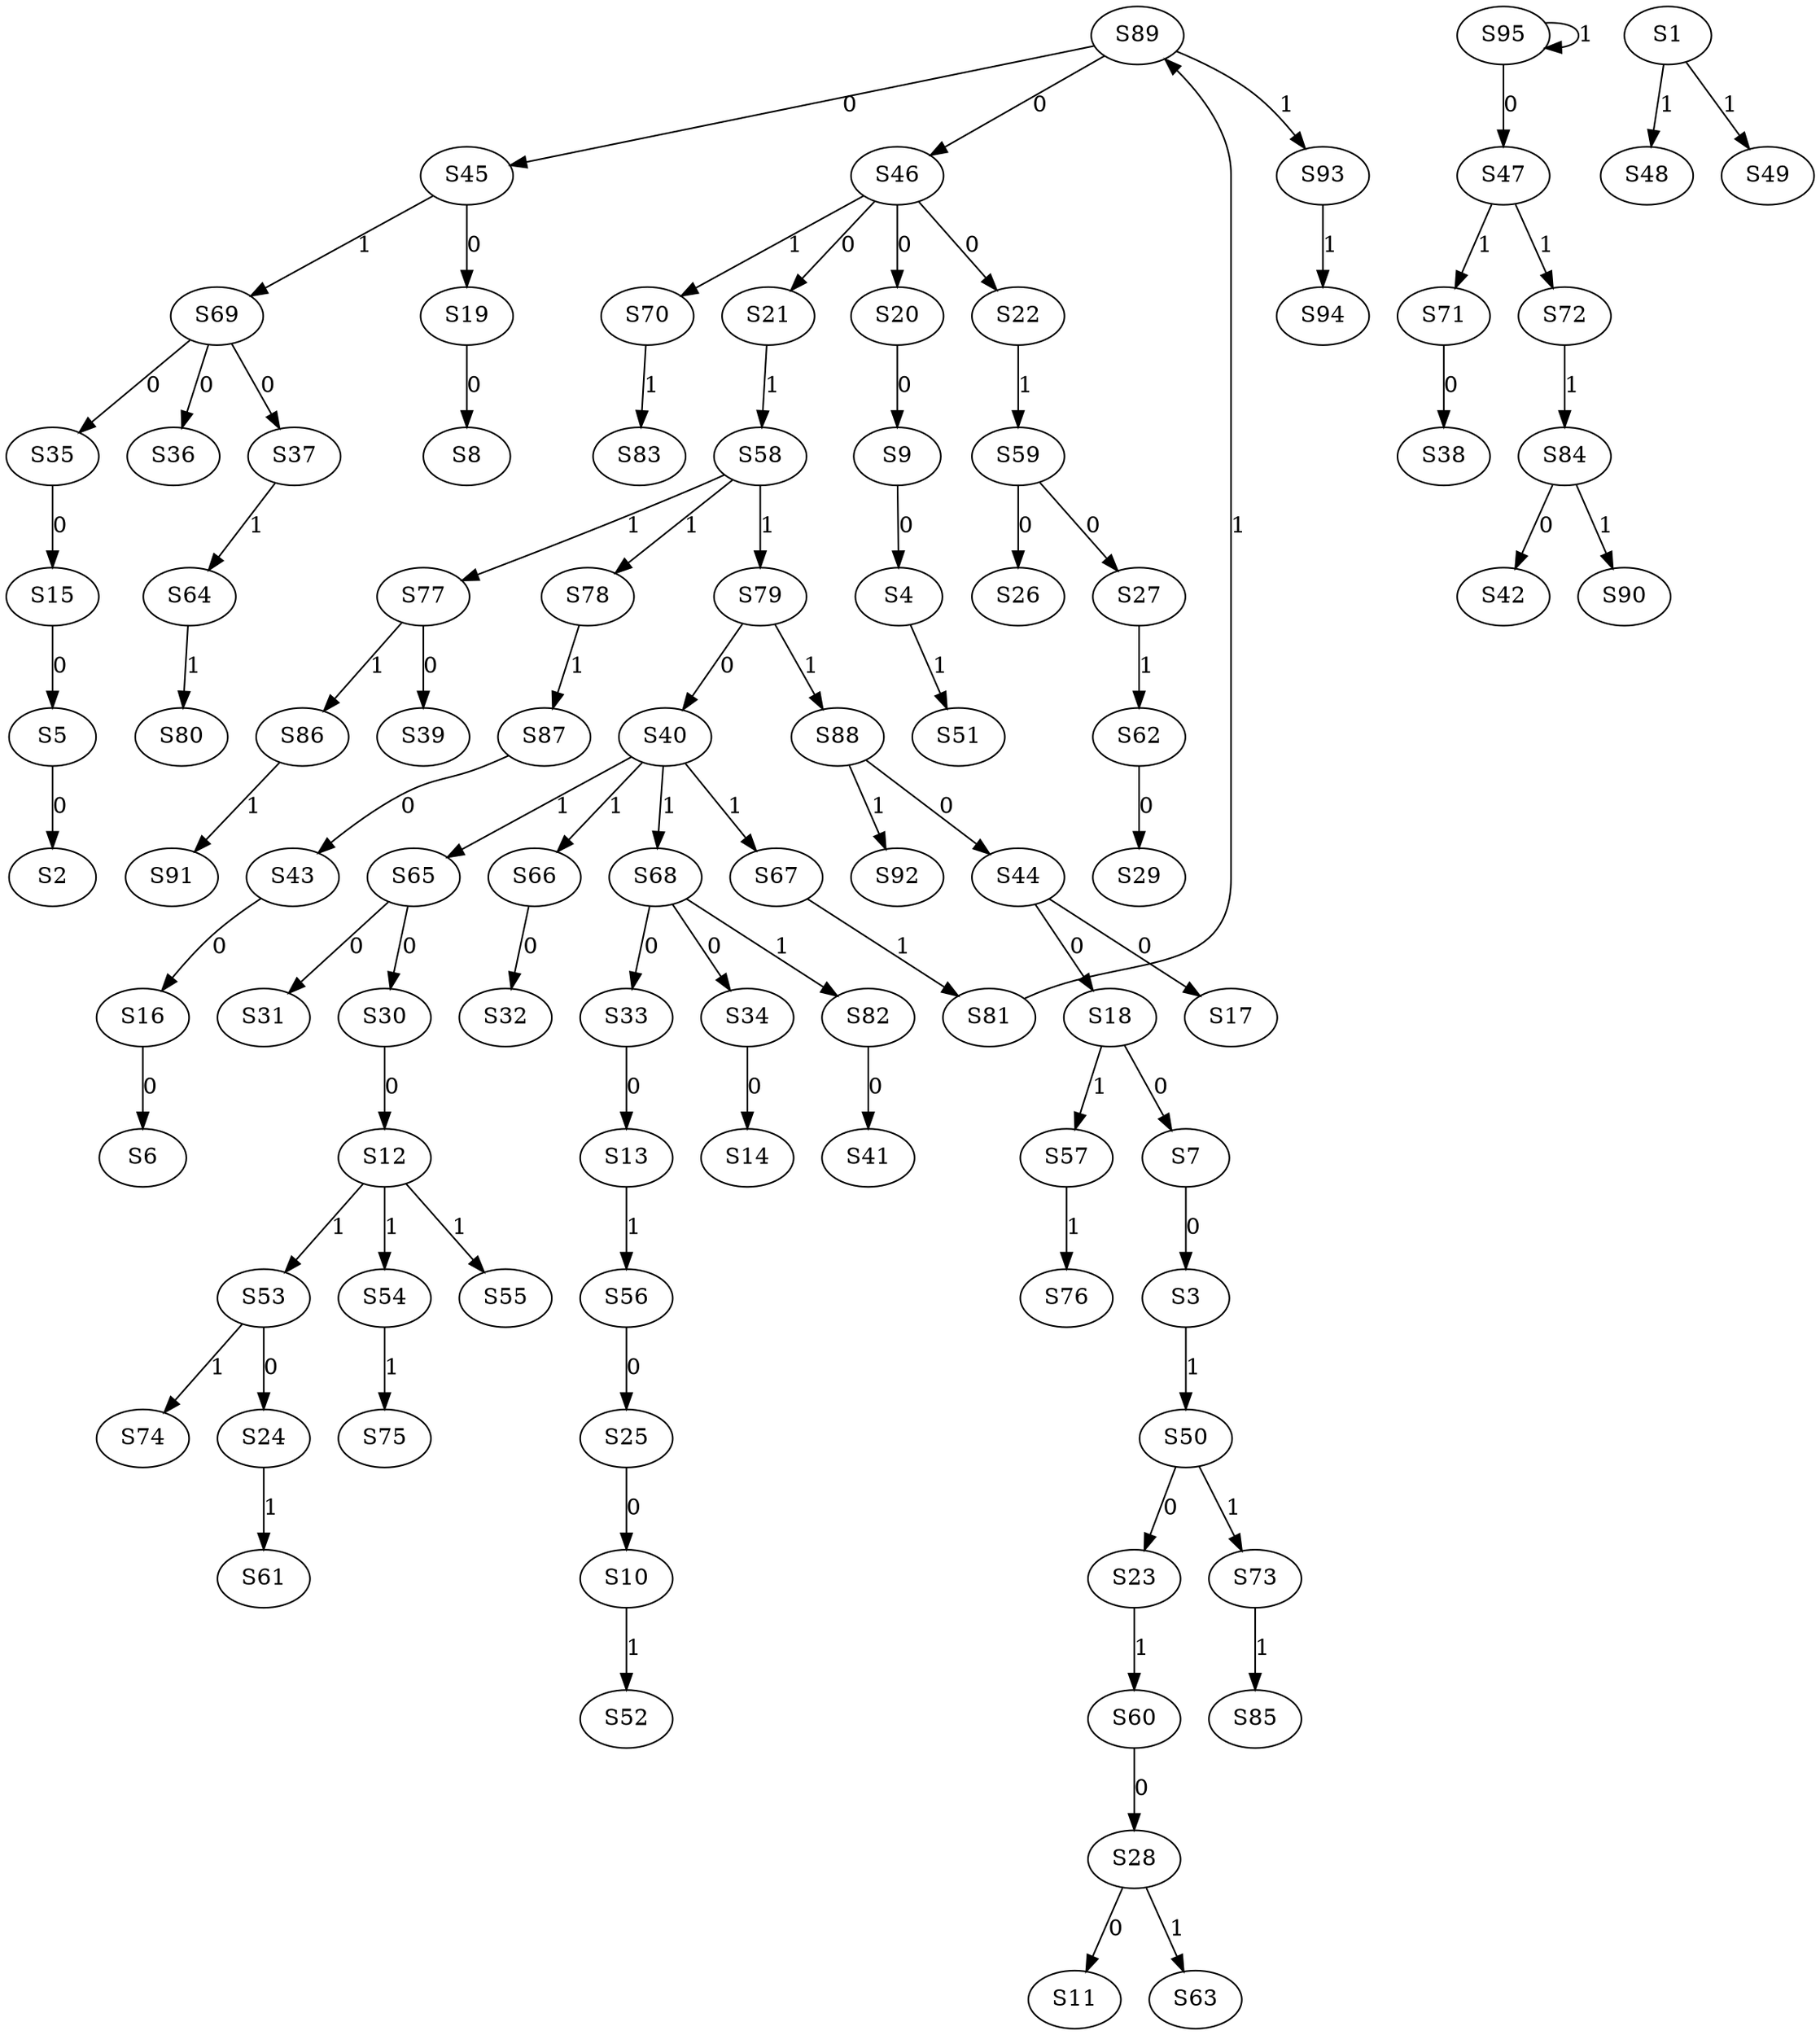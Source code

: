 strict digraph {
	S5 -> S2 [ label = 0 ];
	S7 -> S3 [ label = 0 ];
	S9 -> S4 [ label = 0 ];
	S15 -> S5 [ label = 0 ];
	S16 -> S6 [ label = 0 ];
	S18 -> S7 [ label = 0 ];
	S19 -> S8 [ label = 0 ];
	S20 -> S9 [ label = 0 ];
	S25 -> S10 [ label = 0 ];
	S28 -> S11 [ label = 0 ];
	S30 -> S12 [ label = 0 ];
	S33 -> S13 [ label = 0 ];
	S34 -> S14 [ label = 0 ];
	S35 -> S15 [ label = 0 ];
	S43 -> S16 [ label = 0 ];
	S44 -> S17 [ label = 0 ];
	S44 -> S18 [ label = 0 ];
	S45 -> S19 [ label = 0 ];
	S46 -> S20 [ label = 0 ];
	S46 -> S21 [ label = 0 ];
	S46 -> S22 [ label = 0 ];
	S50 -> S23 [ label = 0 ];
	S53 -> S24 [ label = 0 ];
	S56 -> S25 [ label = 0 ];
	S59 -> S26 [ label = 0 ];
	S59 -> S27 [ label = 0 ];
	S60 -> S28 [ label = 0 ];
	S62 -> S29 [ label = 0 ];
	S65 -> S30 [ label = 0 ];
	S65 -> S31 [ label = 0 ];
	S66 -> S32 [ label = 0 ];
	S68 -> S33 [ label = 0 ];
	S68 -> S34 [ label = 0 ];
	S69 -> S35 [ label = 0 ];
	S69 -> S36 [ label = 0 ];
	S69 -> S37 [ label = 0 ];
	S71 -> S38 [ label = 0 ];
	S77 -> S39 [ label = 0 ];
	S79 -> S40 [ label = 0 ];
	S82 -> S41 [ label = 0 ];
	S84 -> S42 [ label = 0 ];
	S87 -> S43 [ label = 0 ];
	S88 -> S44 [ label = 0 ];
	S89 -> S45 [ label = 0 ];
	S89 -> S46 [ label = 0 ];
	S95 -> S47 [ label = 0 ];
	S1 -> S48 [ label = 1 ];
	S1 -> S49 [ label = 1 ];
	S3 -> S50 [ label = 1 ];
	S4 -> S51 [ label = 1 ];
	S10 -> S52 [ label = 1 ];
	S12 -> S53 [ label = 1 ];
	S12 -> S54 [ label = 1 ];
	S12 -> S55 [ label = 1 ];
	S13 -> S56 [ label = 1 ];
	S18 -> S57 [ label = 1 ];
	S21 -> S58 [ label = 1 ];
	S22 -> S59 [ label = 1 ];
	S23 -> S60 [ label = 1 ];
	S24 -> S61 [ label = 1 ];
	S27 -> S62 [ label = 1 ];
	S28 -> S63 [ label = 1 ];
	S37 -> S64 [ label = 1 ];
	S40 -> S65 [ label = 1 ];
	S40 -> S66 [ label = 1 ];
	S40 -> S67 [ label = 1 ];
	S40 -> S68 [ label = 1 ];
	S45 -> S69 [ label = 1 ];
	S46 -> S70 [ label = 1 ];
	S47 -> S71 [ label = 1 ];
	S47 -> S72 [ label = 1 ];
	S50 -> S73 [ label = 1 ];
	S53 -> S74 [ label = 1 ];
	S54 -> S75 [ label = 1 ];
	S57 -> S76 [ label = 1 ];
	S58 -> S77 [ label = 1 ];
	S58 -> S78 [ label = 1 ];
	S58 -> S79 [ label = 1 ];
	S64 -> S80 [ label = 1 ];
	S67 -> S81 [ label = 1 ];
	S68 -> S82 [ label = 1 ];
	S70 -> S83 [ label = 1 ];
	S72 -> S84 [ label = 1 ];
	S73 -> S85 [ label = 1 ];
	S77 -> S86 [ label = 1 ];
	S78 -> S87 [ label = 1 ];
	S79 -> S88 [ label = 1 ];
	S81 -> S89 [ label = 1 ];
	S84 -> S90 [ label = 1 ];
	S86 -> S91 [ label = 1 ];
	S88 -> S92 [ label = 1 ];
	S89 -> S93 [ label = 1 ];
	S93 -> S94 [ label = 1 ];
	S95 -> S95 [ label = 1 ];
}
